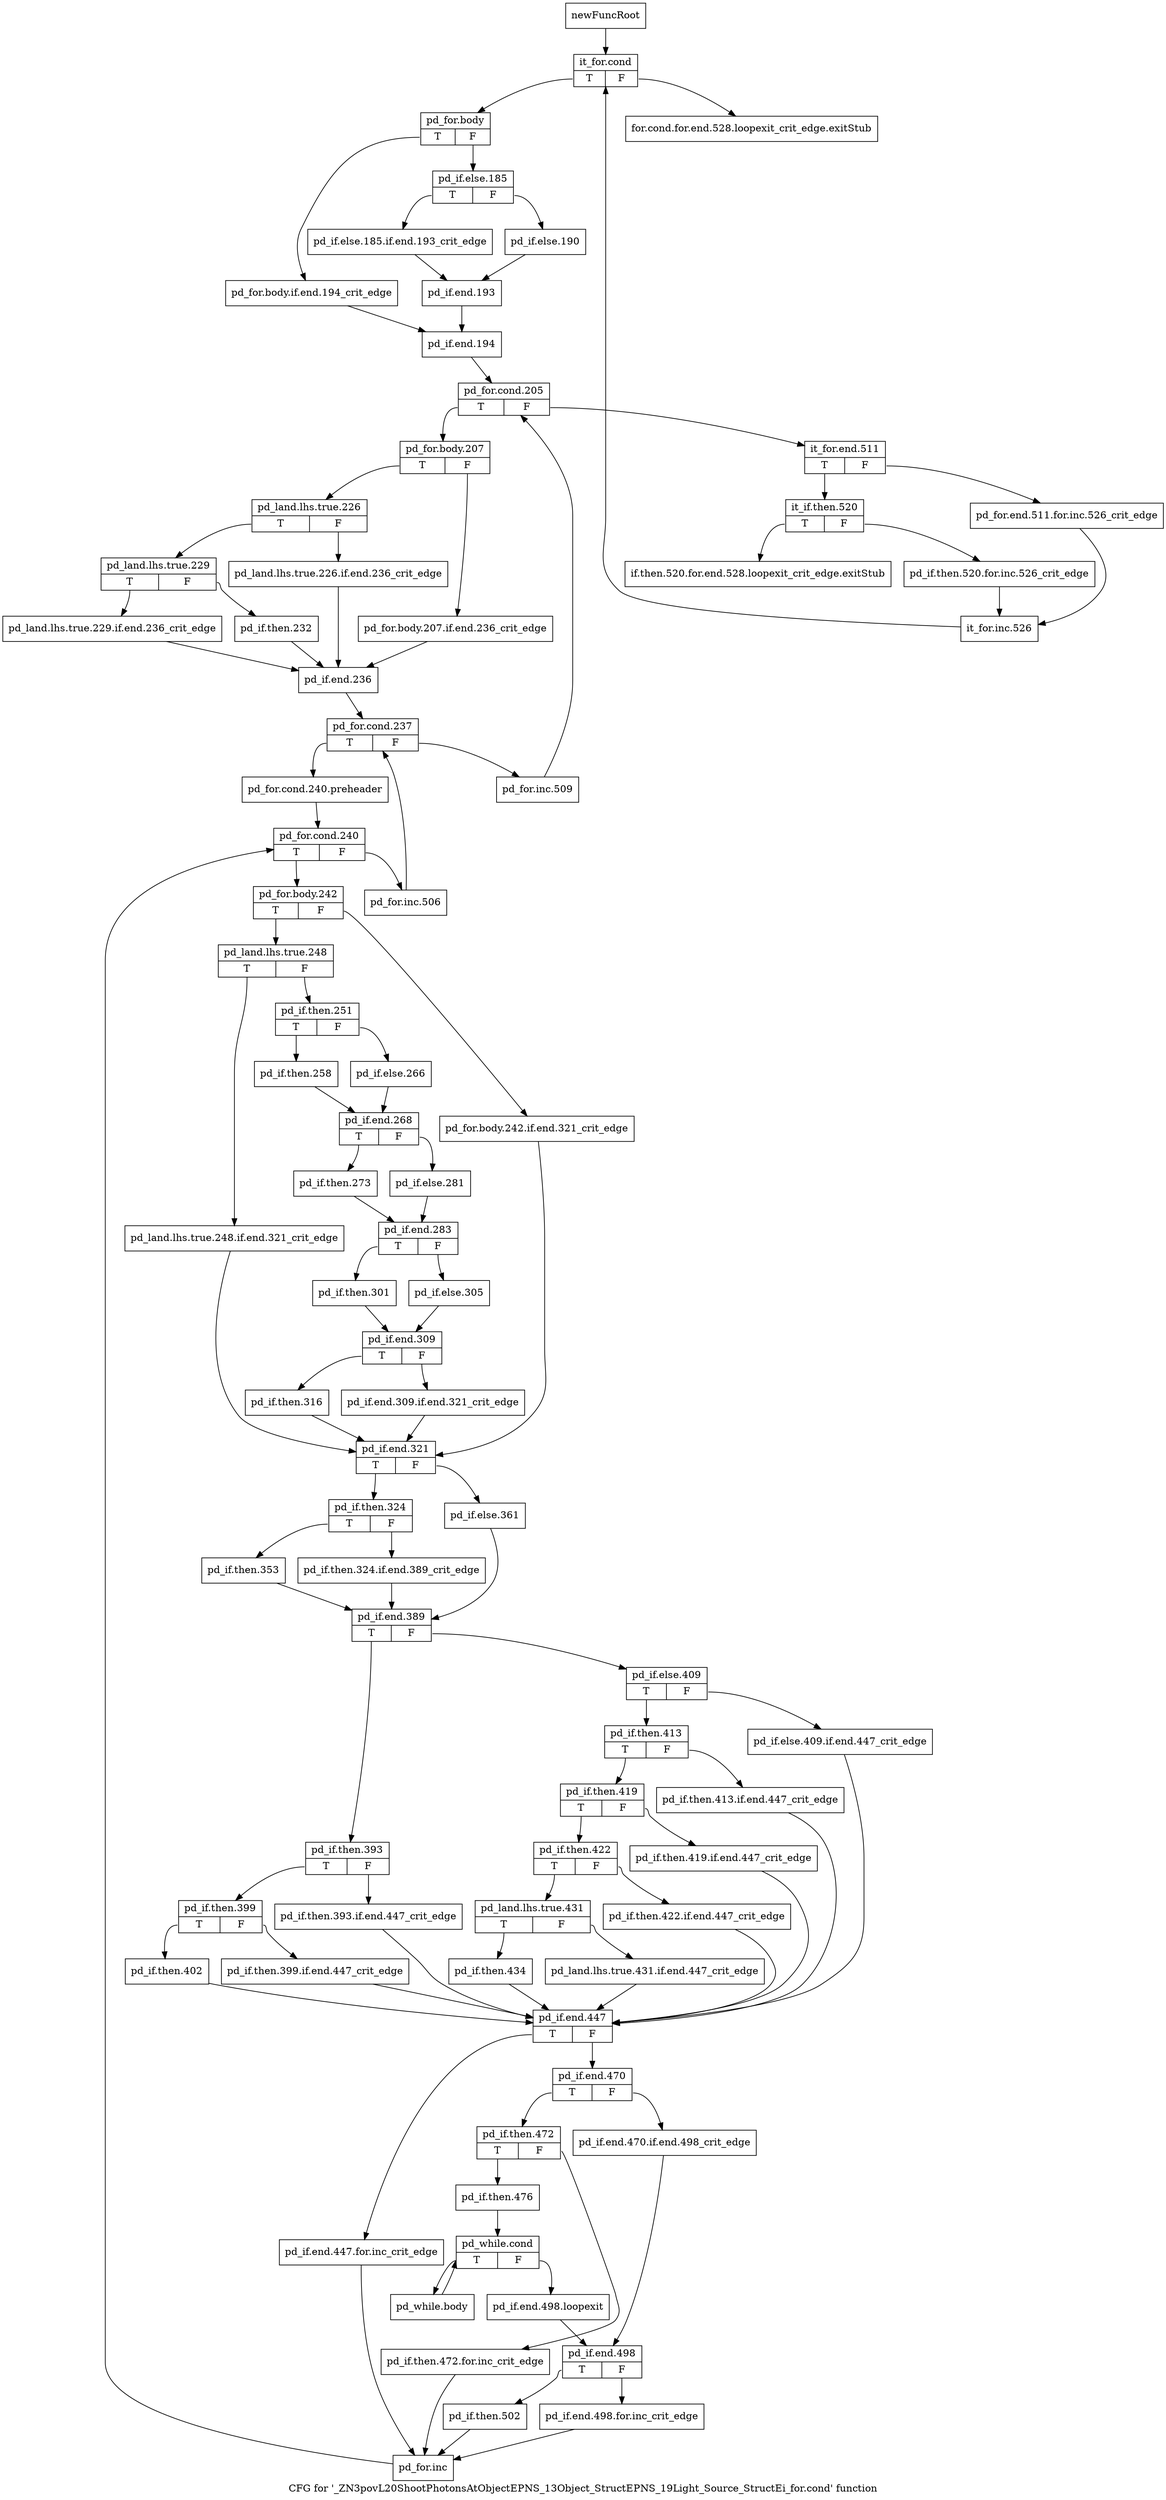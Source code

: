 digraph "CFG for '_ZN3povL20ShootPhotonsAtObjectEPNS_13Object_StructEPNS_19Light_Source_StructEi_for.cond' function" {
	label="CFG for '_ZN3povL20ShootPhotonsAtObjectEPNS_13Object_StructEPNS_19Light_Source_StructEi_for.cond' function";

	Node0x29ea9a0 [shape=record,label="{newFuncRoot}"];
	Node0x29ea9a0 -> Node0x29eaa90;
	Node0x29ea9f0 [shape=record,label="{for.cond.for.end.528.loopexit_crit_edge.exitStub}"];
	Node0x29eaa40 [shape=record,label="{if.then.520.for.end.528.loopexit_crit_edge.exitStub}"];
	Node0x29eaa90 [shape=record,label="{it_for.cond|{<s0>T|<s1>F}}"];
	Node0x29eaa90:s0 -> Node0x29eaae0;
	Node0x29eaa90:s1 -> Node0x29ea9f0;
	Node0x29eaae0 [shape=record,label="{pd_for.body|{<s0>T|<s1>F}}"];
	Node0x29eaae0:s0 -> Node0x29eac70;
	Node0x29eaae0:s1 -> Node0x29eab30;
	Node0x29eab30 [shape=record,label="{pd_if.else.185|{<s0>T|<s1>F}}"];
	Node0x29eab30:s0 -> Node0x29eabd0;
	Node0x29eab30:s1 -> Node0x29eab80;
	Node0x29eab80 [shape=record,label="{pd_if.else.190}"];
	Node0x29eab80 -> Node0x29eac20;
	Node0x29eabd0 [shape=record,label="{pd_if.else.185.if.end.193_crit_edge}"];
	Node0x29eabd0 -> Node0x29eac20;
	Node0x29eac20 [shape=record,label="{pd_if.end.193}"];
	Node0x29eac20 -> Node0x29eacc0;
	Node0x29eac70 [shape=record,label="{pd_for.body.if.end.194_crit_edge}"];
	Node0x29eac70 -> Node0x29eacc0;
	Node0x29eacc0 [shape=record,label="{pd_if.end.194}"];
	Node0x29eacc0 -> Node0x29ead10;
	Node0x29ead10 [shape=record,label="{pd_for.cond.205|{<s0>T|<s1>F}}"];
	Node0x29ead10:s0 -> Node0x29eaef0;
	Node0x29ead10:s1 -> Node0x29ead60;
	Node0x29ead60 [shape=record,label="{it_for.end.511|{<s0>T|<s1>F}}"];
	Node0x29ead60:s0 -> Node0x29eae00;
	Node0x29ead60:s1 -> Node0x29eadb0;
	Node0x29eadb0 [shape=record,label="{pd_for.end.511.for.inc.526_crit_edge}"];
	Node0x29eadb0 -> Node0x29eaea0;
	Node0x29eae00 [shape=record,label="{it_if.then.520|{<s0>T|<s1>F}}"];
	Node0x29eae00:s0 -> Node0x29eaa40;
	Node0x29eae00:s1 -> Node0x29eae50;
	Node0x29eae50 [shape=record,label="{pd_if.then.520.for.inc.526_crit_edge}"];
	Node0x29eae50 -> Node0x29eaea0;
	Node0x29eaea0 [shape=record,label="{it_for.inc.526}"];
	Node0x29eaea0 -> Node0x29eaa90;
	Node0x29eaef0 [shape=record,label="{pd_for.body.207|{<s0>T|<s1>F}}"];
	Node0x29eaef0:s0 -> Node0x29eaf90;
	Node0x29eaef0:s1 -> Node0x29eaf40;
	Node0x29eaf40 [shape=record,label="{pd_for.body.207.if.end.236_crit_edge}"];
	Node0x29eaf40 -> Node0x29eb120;
	Node0x29eaf90 [shape=record,label="{pd_land.lhs.true.226|{<s0>T|<s1>F}}"];
	Node0x29eaf90:s0 -> Node0x29eb030;
	Node0x29eaf90:s1 -> Node0x29eafe0;
	Node0x29eafe0 [shape=record,label="{pd_land.lhs.true.226.if.end.236_crit_edge}"];
	Node0x29eafe0 -> Node0x29eb120;
	Node0x29eb030 [shape=record,label="{pd_land.lhs.true.229|{<s0>T|<s1>F}}"];
	Node0x29eb030:s0 -> Node0x29eb0d0;
	Node0x29eb030:s1 -> Node0x29eb080;
	Node0x29eb080 [shape=record,label="{pd_if.then.232}"];
	Node0x29eb080 -> Node0x29eb120;
	Node0x29eb0d0 [shape=record,label="{pd_land.lhs.true.229.if.end.236_crit_edge}"];
	Node0x29eb0d0 -> Node0x29eb120;
	Node0x29eb120 [shape=record,label="{pd_if.end.236}"];
	Node0x29eb120 -> Node0x29eb170;
	Node0x29eb170 [shape=record,label="{pd_for.cond.237|{<s0>T|<s1>F}}"];
	Node0x29eb170:s0 -> Node0x29eb210;
	Node0x29eb170:s1 -> Node0x29eb1c0;
	Node0x29eb1c0 [shape=record,label="{pd_for.inc.509}"];
	Node0x29eb1c0 -> Node0x29ead10;
	Node0x29eb210 [shape=record,label="{pd_for.cond.240.preheader}"];
	Node0x29eb210 -> Node0x29eb260;
	Node0x29eb260 [shape=record,label="{pd_for.cond.240|{<s0>T|<s1>F}}"];
	Node0x29eb260:s0 -> Node0x29eb300;
	Node0x29eb260:s1 -> Node0x29eb2b0;
	Node0x29eb2b0 [shape=record,label="{pd_for.inc.506}"];
	Node0x29eb2b0 -> Node0x29eb170;
	Node0x29eb300 [shape=record,label="{pd_for.body.242|{<s0>T|<s1>F}}"];
	Node0x29eb300:s0 -> Node0x29eb3a0;
	Node0x29eb300:s1 -> Node0x29eb350;
	Node0x29eb350 [shape=record,label="{pd_for.body.242.if.end.321_crit_edge}"];
	Node0x29eb350 -> Node0x29eb800;
	Node0x29eb3a0 [shape=record,label="{pd_land.lhs.true.248|{<s0>T|<s1>F}}"];
	Node0x29eb3a0:s0 -> Node0x29eb7b0;
	Node0x29eb3a0:s1 -> Node0x29eb3f0;
	Node0x29eb3f0 [shape=record,label="{pd_if.then.251|{<s0>T|<s1>F}}"];
	Node0x29eb3f0:s0 -> Node0x29eb490;
	Node0x29eb3f0:s1 -> Node0x29eb440;
	Node0x29eb440 [shape=record,label="{pd_if.else.266}"];
	Node0x29eb440 -> Node0x29eb4e0;
	Node0x29eb490 [shape=record,label="{pd_if.then.258}"];
	Node0x29eb490 -> Node0x29eb4e0;
	Node0x29eb4e0 [shape=record,label="{pd_if.end.268|{<s0>T|<s1>F}}"];
	Node0x29eb4e0:s0 -> Node0x29eb580;
	Node0x29eb4e0:s1 -> Node0x29eb530;
	Node0x29eb530 [shape=record,label="{pd_if.else.281}"];
	Node0x29eb530 -> Node0x29eb5d0;
	Node0x29eb580 [shape=record,label="{pd_if.then.273}"];
	Node0x29eb580 -> Node0x29eb5d0;
	Node0x29eb5d0 [shape=record,label="{pd_if.end.283|{<s0>T|<s1>F}}"];
	Node0x29eb5d0:s0 -> Node0x29eb670;
	Node0x29eb5d0:s1 -> Node0x29eb620;
	Node0x29eb620 [shape=record,label="{pd_if.else.305}"];
	Node0x29eb620 -> Node0x29eb6c0;
	Node0x29eb670 [shape=record,label="{pd_if.then.301}"];
	Node0x29eb670 -> Node0x29eb6c0;
	Node0x29eb6c0 [shape=record,label="{pd_if.end.309|{<s0>T|<s1>F}}"];
	Node0x29eb6c0:s0 -> Node0x29eb760;
	Node0x29eb6c0:s1 -> Node0x29eb710;
	Node0x29eb710 [shape=record,label="{pd_if.end.309.if.end.321_crit_edge}"];
	Node0x29eb710 -> Node0x29eb800;
	Node0x29eb760 [shape=record,label="{pd_if.then.316}"];
	Node0x29eb760 -> Node0x29eb800;
	Node0x29eb7b0 [shape=record,label="{pd_land.lhs.true.248.if.end.321_crit_edge}"];
	Node0x29eb7b0 -> Node0x29eb800;
	Node0x29eb800 [shape=record,label="{pd_if.end.321|{<s0>T|<s1>F}}"];
	Node0x29eb800:s0 -> Node0x29eb8a0;
	Node0x29eb800:s1 -> Node0x29eb850;
	Node0x29eb850 [shape=record,label="{pd_if.else.361}"];
	Node0x29eb850 -> Node0x29eb990;
	Node0x29eb8a0 [shape=record,label="{pd_if.then.324|{<s0>T|<s1>F}}"];
	Node0x29eb8a0:s0 -> Node0x29eb940;
	Node0x29eb8a0:s1 -> Node0x29eb8f0;
	Node0x29eb8f0 [shape=record,label="{pd_if.then.324.if.end.389_crit_edge}"];
	Node0x29eb8f0 -> Node0x29eb990;
	Node0x29eb940 [shape=record,label="{pd_if.then.353}"];
	Node0x29eb940 -> Node0x29eb990;
	Node0x29eb990 [shape=record,label="{pd_if.end.389|{<s0>T|<s1>F}}"];
	Node0x29eb990:s0 -> Node0x29ebd50;
	Node0x29eb990:s1 -> Node0x29eb9e0;
	Node0x29eb9e0 [shape=record,label="{pd_if.else.409|{<s0>T|<s1>F}}"];
	Node0x29eb9e0:s0 -> Node0x29eba80;
	Node0x29eb9e0:s1 -> Node0x29eba30;
	Node0x29eba30 [shape=record,label="{pd_if.else.409.if.end.447_crit_edge}"];
	Node0x29eba30 -> Node0x29ebee0;
	Node0x29eba80 [shape=record,label="{pd_if.then.413|{<s0>T|<s1>F}}"];
	Node0x29eba80:s0 -> Node0x29ebb20;
	Node0x29eba80:s1 -> Node0x29ebad0;
	Node0x29ebad0 [shape=record,label="{pd_if.then.413.if.end.447_crit_edge}"];
	Node0x29ebad0 -> Node0x29ebee0;
	Node0x29ebb20 [shape=record,label="{pd_if.then.419|{<s0>T|<s1>F}}"];
	Node0x29ebb20:s0 -> Node0x29ebbc0;
	Node0x29ebb20:s1 -> Node0x29ebb70;
	Node0x29ebb70 [shape=record,label="{pd_if.then.419.if.end.447_crit_edge}"];
	Node0x29ebb70 -> Node0x29ebee0;
	Node0x29ebbc0 [shape=record,label="{pd_if.then.422|{<s0>T|<s1>F}}"];
	Node0x29ebbc0:s0 -> Node0x29ebc60;
	Node0x29ebbc0:s1 -> Node0x29ebc10;
	Node0x29ebc10 [shape=record,label="{pd_if.then.422.if.end.447_crit_edge}"];
	Node0x29ebc10 -> Node0x29ebee0;
	Node0x29ebc60 [shape=record,label="{pd_land.lhs.true.431|{<s0>T|<s1>F}}"];
	Node0x29ebc60:s0 -> Node0x29ebd00;
	Node0x29ebc60:s1 -> Node0x29ebcb0;
	Node0x29ebcb0 [shape=record,label="{pd_land.lhs.true.431.if.end.447_crit_edge}"];
	Node0x29ebcb0 -> Node0x29ebee0;
	Node0x29ebd00 [shape=record,label="{pd_if.then.434}"];
	Node0x29ebd00 -> Node0x29ebee0;
	Node0x29ebd50 [shape=record,label="{pd_if.then.393|{<s0>T|<s1>F}}"];
	Node0x29ebd50:s0 -> Node0x29ebdf0;
	Node0x29ebd50:s1 -> Node0x29ebda0;
	Node0x29ebda0 [shape=record,label="{pd_if.then.393.if.end.447_crit_edge}"];
	Node0x29ebda0 -> Node0x29ebee0;
	Node0x29ebdf0 [shape=record,label="{pd_if.then.399|{<s0>T|<s1>F}}"];
	Node0x29ebdf0:s0 -> Node0x29ebe90;
	Node0x29ebdf0:s1 -> Node0x29ebe40;
	Node0x29ebe40 [shape=record,label="{pd_if.then.399.if.end.447_crit_edge}"];
	Node0x29ebe40 -> Node0x29ebee0;
	Node0x29ebe90 [shape=record,label="{pd_if.then.402}"];
	Node0x29ebe90 -> Node0x29ebee0;
	Node0x29ebee0 [shape=record,label="{pd_if.end.447|{<s0>T|<s1>F}}"];
	Node0x29ebee0:s0 -> Node0x29ec2a0;
	Node0x29ebee0:s1 -> Node0x29ebf30;
	Node0x29ebf30 [shape=record,label="{pd_if.end.470|{<s0>T|<s1>F}}"];
	Node0x29ebf30:s0 -> Node0x29ebfd0;
	Node0x29ebf30:s1 -> Node0x29ebf80;
	Node0x29ebf80 [shape=record,label="{pd_if.end.470.if.end.498_crit_edge}"];
	Node0x29ebf80 -> Node0x29ec160;
	Node0x29ebfd0 [shape=record,label="{pd_if.then.472|{<s0>T|<s1>F}}"];
	Node0x29ebfd0:s0 -> Node0x29ec070;
	Node0x29ebfd0:s1 -> Node0x29ec020;
	Node0x29ec020 [shape=record,label="{pd_if.then.472.for.inc_crit_edge}"];
	Node0x29ec020 -> Node0x29ec2f0;
	Node0x29ec070 [shape=record,label="{pd_if.then.476}"];
	Node0x29ec070 -> Node0x29ec0c0;
	Node0x29ec0c0 [shape=record,label="{pd_while.cond|{<s0>T|<s1>F}}"];
	Node0x29ec0c0:s0 -> Node0x29ec250;
	Node0x29ec0c0:s1 -> Node0x29ec110;
	Node0x29ec110 [shape=record,label="{pd_if.end.498.loopexit}"];
	Node0x29ec110 -> Node0x29ec160;
	Node0x29ec160 [shape=record,label="{pd_if.end.498|{<s0>T|<s1>F}}"];
	Node0x29ec160:s0 -> Node0x29ec200;
	Node0x29ec160:s1 -> Node0x29ec1b0;
	Node0x29ec1b0 [shape=record,label="{pd_if.end.498.for.inc_crit_edge}"];
	Node0x29ec1b0 -> Node0x29ec2f0;
	Node0x29ec200 [shape=record,label="{pd_if.then.502}"];
	Node0x29ec200 -> Node0x29ec2f0;
	Node0x29ec250 [shape=record,label="{pd_while.body}"];
	Node0x29ec250 -> Node0x29ec0c0;
	Node0x29ec2a0 [shape=record,label="{pd_if.end.447.for.inc_crit_edge}"];
	Node0x29ec2a0 -> Node0x29ec2f0;
	Node0x29ec2f0 [shape=record,label="{pd_for.inc}"];
	Node0x29ec2f0 -> Node0x29eb260;
}
